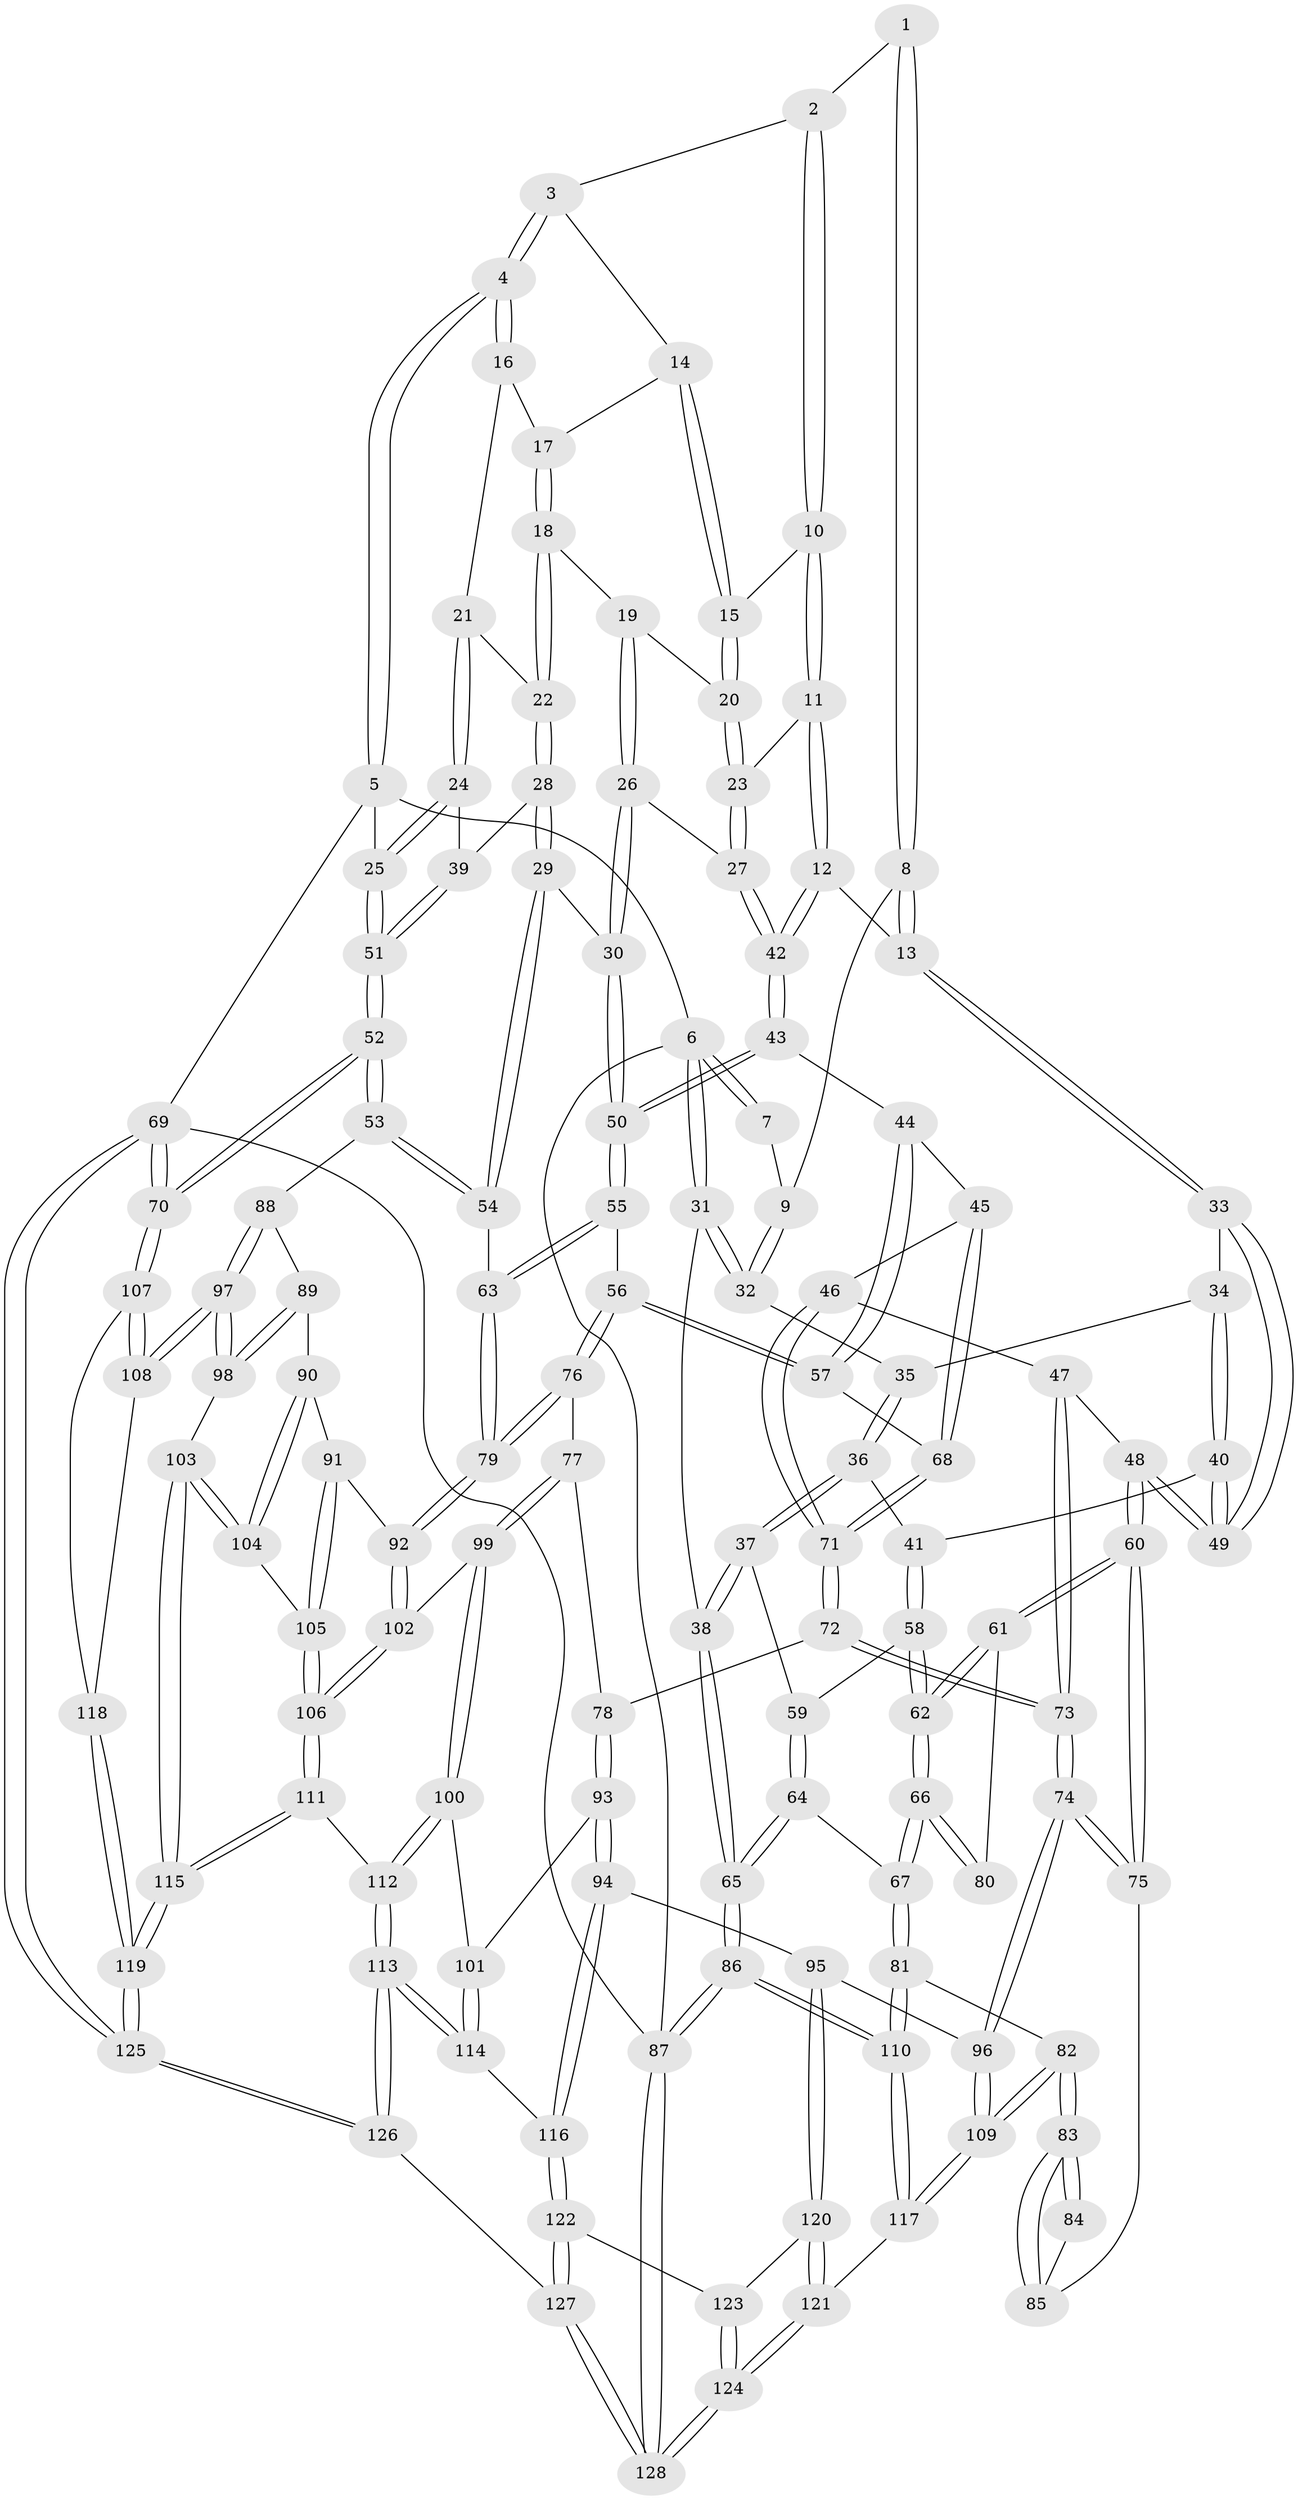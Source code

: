 // coarse degree distribution, {5: 0.3026315789473684, 9: 0.013157894736842105, 3: 0.10526315789473684, 6: 0.18421052631578946, 4: 0.32894736842105265, 7: 0.05263157894736842, 8: 0.013157894736842105}
// Generated by graph-tools (version 1.1) at 2025/21/03/04/25 18:21:29]
// undirected, 128 vertices, 317 edges
graph export_dot {
graph [start="1"]
  node [color=gray90,style=filled];
  1 [pos="+0.4305328939864031+0"];
  2 [pos="+0.585264834822366+0"];
  3 [pos="+0.9320714499904831+0"];
  4 [pos="+1+0"];
  5 [pos="+1+0"];
  6 [pos="+0+0"];
  7 [pos="+0.22352459257954052+0"];
  8 [pos="+0.3592701810829517+0.06775990039479658"];
  9 [pos="+0.19732559454479764+0.10972923874701798"];
  10 [pos="+0.5930472533028225+0"];
  11 [pos="+0.5408342145780612+0.08334103002677327"];
  12 [pos="+0.45698058668786495+0.17894065432678044"];
  13 [pos="+0.4556760256079094+0.17947417783996802"];
  14 [pos="+0.7605992849927066+0.07543466034442901"];
  15 [pos="+0.6303718016666995+0.025817995167374923"];
  16 [pos="+0.8669082531777101+0.06622363222170459"];
  17 [pos="+0.7960635220115486+0.1023723339954832"];
  18 [pos="+0.7729385366397542+0.1675347530134324"];
  19 [pos="+0.753700000524023+0.17464950039329424"];
  20 [pos="+0.6881877294206334+0.1445304133829016"];
  21 [pos="+0.8750271955510256+0.16129772937407846"];
  22 [pos="+0.8430752933429609+0.2076951037226017"];
  23 [pos="+0.6368287183849025+0.21962013771036337"];
  24 [pos="+1+0.17380217803906875"];
  25 [pos="+1+0"];
  26 [pos="+0.7277971681652151+0.25619680711815546"];
  27 [pos="+0.6332407544302491+0.2497097248698792"];
  28 [pos="+0.8731420869480588+0.2892276874549482"];
  29 [pos="+0.844588878183736+0.33523569761216854"];
  30 [pos="+0.786146353073633+0.34200861764524887"];
  31 [pos="+0+0.1792620719328767"];
  32 [pos="+0.19348650433515124+0.11720295087360148"];
  33 [pos="+0.4297880634480161+0.21026697923645665"];
  34 [pos="+0.25699084649802406+0.18162619113033474"];
  35 [pos="+0.19349718820038753+0.11722147696332097"];
  36 [pos="+0.17105927478711908+0.2524238717559171"];
  37 [pos="+0.00606000458492696+0.308854347231927"];
  38 [pos="+0+0.21082657985577405"];
  39 [pos="+0.8983002845624978+0.28004597954566807"];
  40 [pos="+0.2638846105389+0.3109742252751872"];
  41 [pos="+0.19814333275127727+0.3420178147788001"];
  42 [pos="+0.6063941163838885+0.27494257425394747"];
  43 [pos="+0.6045876555450169+0.2999557691704315"];
  44 [pos="+0.5895965145216434+0.33940417491643615"];
  45 [pos="+0.4715799118719072+0.37240967624653637"];
  46 [pos="+0.43879668332319655+0.37567074861494365"];
  47 [pos="+0.4102330542429433+0.37201233289729974"];
  48 [pos="+0.40721140537477213+0.37061384928301766"];
  49 [pos="+0.40370565034826467+0.36150054425556666"];
  50 [pos="+0.7725121735158075+0.35350349116886226"];
  51 [pos="+1+0.44179388393777813"];
  52 [pos="+1+0.4875632564058728"];
  53 [pos="+1+0.4834805815057194"];
  54 [pos="+0.9066068175238794+0.4270683580492832"];
  55 [pos="+0.7403169190266214+0.3974726220222741"];
  56 [pos="+0.6701761141214977+0.44046933011880507"];
  57 [pos="+0.6470509791635732+0.4328901641730028"];
  58 [pos="+0.19013408855378583+0.3508671092541847"];
  59 [pos="+0.07150229370902066+0.3504540725783314"];
  60 [pos="+0.34557360202580634+0.44721611631605784"];
  61 [pos="+0.3408224784910061+0.4480285180403554"];
  62 [pos="+0.21370304027429174+0.43197088321114624"];
  63 [pos="+0.8180769133260222+0.5205391233061886"];
  64 [pos="+0.11218718721632537+0.5267113968906861"];
  65 [pos="+0+0.4831206258325994"];
  66 [pos="+0.1869411782143805+0.47737515564748717"];
  67 [pos="+0.1340929291059873+0.5444491635391978"];
  68 [pos="+0.5931894742726614+0.4638538954201607"];
  69 [pos="+1+1"];
  70 [pos="+1+0.686053395269491"];
  71 [pos="+0.5561919414292885+0.5029323546165515"];
  72 [pos="+0.5491154541440997+0.5252173224716519"];
  73 [pos="+0.4773732704626854+0.5411021195269592"];
  74 [pos="+0.4139201396530561+0.625987503065312"];
  75 [pos="+0.3627600882471243+0.5707112780555975"];
  76 [pos="+0.6902355044782541+0.5161908477529845"];
  77 [pos="+0.6638313981887903+0.5641858475260347"];
  78 [pos="+0.5640838773166977+0.5454534062645042"];
  79 [pos="+0.8091209711666554+0.548340900295251"];
  80 [pos="+0.2775611426889969+0.5043130729455422"];
  81 [pos="+0.15545285258775188+0.6103838500872006"];
  82 [pos="+0.1617192689684474+0.6119029120109455"];
  83 [pos="+0.19378826845473596+0.5983636583620294"];
  84 [pos="+0.2735010386183651+0.5114959185404105"];
  85 [pos="+0.31299596071506575+0.5748379652719491"];
  86 [pos="+0+1"];
  87 [pos="+0+1"];
  88 [pos="+0.9371254360527819+0.562737964690692"];
  89 [pos="+0.9088338463387753+0.5743235091355046"];
  90 [pos="+0.8821436870816391+0.5811648527584723"];
  91 [pos="+0.8490646350734359+0.5803050616686115"];
  92 [pos="+0.8124187929205006+0.558333758324289"];
  93 [pos="+0.559894165398638+0.6610241329718793"];
  94 [pos="+0.5024446656242703+0.7004442964503526"];
  95 [pos="+0.4277064829182107+0.6561656108448273"];
  96 [pos="+0.4165500266906018+0.6422807745313986"];
  97 [pos="+0.951267509274772+0.6946468939418043"];
  98 [pos="+0.9480843278300211+0.6944212584067404"];
  99 [pos="+0.6681681768709258+0.6134109777787895"];
  100 [pos="+0.6526995231975912+0.6352067689900036"];
  101 [pos="+0.6092016696707667+0.6564920566668034"];
  102 [pos="+0.7609758480454055+0.6312608116361972"];
  103 [pos="+0.9413730409796235+0.6945810225218673"];
  104 [pos="+0.9259245037206973+0.6831999392243723"];
  105 [pos="+0.8567103640325517+0.6567173666023"];
  106 [pos="+0.7818116667295482+0.7302276020112143"];
  107 [pos="+1+0.6942792504321357"];
  108 [pos="+0.9538983568190514+0.6952499112446835"];
  109 [pos="+0.2620184301276515+0.7000835753920689"];
  110 [pos="+0+0.9146257319246692"];
  111 [pos="+0.7756559935665548+0.7683354398640497"];
  112 [pos="+0.7427716979683188+0.7755936964599481"];
  113 [pos="+0.719875424570043+0.7882856962675573"];
  114 [pos="+0.6651598360251842+0.7721093078726896"];
  115 [pos="+0.8128830188883973+0.7891301678136085"];
  116 [pos="+0.5218533730179388+0.7799437111565439"];
  117 [pos="+0.27137569976885617+0.8079101437456389"];
  118 [pos="+0.9230492412823406+0.8408726146558776"];
  119 [pos="+0.8783686552942082+0.8758023855530674"];
  120 [pos="+0.3630432354553654+0.7782855704485"];
  121 [pos="+0.29871642329227144+0.8257689921161339"];
  122 [pos="+0.5212647643408725+0.7821824990467287"];
  123 [pos="+0.4366931518234309+0.8029614221621864"];
  124 [pos="+0.341272515423058+0.9073965095308147"];
  125 [pos="+0.9165435295342614+1"];
  126 [pos="+0.5895449350818013+1"];
  127 [pos="+0.5446740768168573+1"];
  128 [pos="+0.4057840797995279+1"];
  1 -- 2;
  1 -- 8;
  1 -- 8;
  2 -- 3;
  2 -- 10;
  2 -- 10;
  3 -- 4;
  3 -- 4;
  3 -- 14;
  4 -- 5;
  4 -- 5;
  4 -- 16;
  4 -- 16;
  5 -- 6;
  5 -- 25;
  5 -- 69;
  6 -- 7;
  6 -- 7;
  6 -- 31;
  6 -- 31;
  6 -- 87;
  7 -- 9;
  8 -- 9;
  8 -- 13;
  8 -- 13;
  9 -- 32;
  9 -- 32;
  10 -- 11;
  10 -- 11;
  10 -- 15;
  11 -- 12;
  11 -- 12;
  11 -- 23;
  12 -- 13;
  12 -- 42;
  12 -- 42;
  13 -- 33;
  13 -- 33;
  14 -- 15;
  14 -- 15;
  14 -- 17;
  15 -- 20;
  15 -- 20;
  16 -- 17;
  16 -- 21;
  17 -- 18;
  17 -- 18;
  18 -- 19;
  18 -- 22;
  18 -- 22;
  19 -- 20;
  19 -- 26;
  19 -- 26;
  20 -- 23;
  20 -- 23;
  21 -- 22;
  21 -- 24;
  21 -- 24;
  22 -- 28;
  22 -- 28;
  23 -- 27;
  23 -- 27;
  24 -- 25;
  24 -- 25;
  24 -- 39;
  25 -- 51;
  25 -- 51;
  26 -- 27;
  26 -- 30;
  26 -- 30;
  27 -- 42;
  27 -- 42;
  28 -- 29;
  28 -- 29;
  28 -- 39;
  29 -- 30;
  29 -- 54;
  29 -- 54;
  30 -- 50;
  30 -- 50;
  31 -- 32;
  31 -- 32;
  31 -- 38;
  32 -- 35;
  33 -- 34;
  33 -- 49;
  33 -- 49;
  34 -- 35;
  34 -- 40;
  34 -- 40;
  35 -- 36;
  35 -- 36;
  36 -- 37;
  36 -- 37;
  36 -- 41;
  37 -- 38;
  37 -- 38;
  37 -- 59;
  38 -- 65;
  38 -- 65;
  39 -- 51;
  39 -- 51;
  40 -- 41;
  40 -- 49;
  40 -- 49;
  41 -- 58;
  41 -- 58;
  42 -- 43;
  42 -- 43;
  43 -- 44;
  43 -- 50;
  43 -- 50;
  44 -- 45;
  44 -- 57;
  44 -- 57;
  45 -- 46;
  45 -- 68;
  45 -- 68;
  46 -- 47;
  46 -- 71;
  46 -- 71;
  47 -- 48;
  47 -- 73;
  47 -- 73;
  48 -- 49;
  48 -- 49;
  48 -- 60;
  48 -- 60;
  50 -- 55;
  50 -- 55;
  51 -- 52;
  51 -- 52;
  52 -- 53;
  52 -- 53;
  52 -- 70;
  52 -- 70;
  53 -- 54;
  53 -- 54;
  53 -- 88;
  54 -- 63;
  55 -- 56;
  55 -- 63;
  55 -- 63;
  56 -- 57;
  56 -- 57;
  56 -- 76;
  56 -- 76;
  57 -- 68;
  58 -- 59;
  58 -- 62;
  58 -- 62;
  59 -- 64;
  59 -- 64;
  60 -- 61;
  60 -- 61;
  60 -- 75;
  60 -- 75;
  61 -- 62;
  61 -- 62;
  61 -- 80;
  62 -- 66;
  62 -- 66;
  63 -- 79;
  63 -- 79;
  64 -- 65;
  64 -- 65;
  64 -- 67;
  65 -- 86;
  65 -- 86;
  66 -- 67;
  66 -- 67;
  66 -- 80;
  66 -- 80;
  67 -- 81;
  67 -- 81;
  68 -- 71;
  68 -- 71;
  69 -- 70;
  69 -- 70;
  69 -- 125;
  69 -- 125;
  69 -- 87;
  70 -- 107;
  70 -- 107;
  71 -- 72;
  71 -- 72;
  72 -- 73;
  72 -- 73;
  72 -- 78;
  73 -- 74;
  73 -- 74;
  74 -- 75;
  74 -- 75;
  74 -- 96;
  74 -- 96;
  75 -- 85;
  76 -- 77;
  76 -- 79;
  76 -- 79;
  77 -- 78;
  77 -- 99;
  77 -- 99;
  78 -- 93;
  78 -- 93;
  79 -- 92;
  79 -- 92;
  81 -- 82;
  81 -- 110;
  81 -- 110;
  82 -- 83;
  82 -- 83;
  82 -- 109;
  82 -- 109;
  83 -- 84;
  83 -- 84;
  83 -- 85;
  83 -- 85;
  84 -- 85;
  86 -- 87;
  86 -- 87;
  86 -- 110;
  86 -- 110;
  87 -- 128;
  87 -- 128;
  88 -- 89;
  88 -- 97;
  88 -- 97;
  89 -- 90;
  89 -- 98;
  89 -- 98;
  90 -- 91;
  90 -- 104;
  90 -- 104;
  91 -- 92;
  91 -- 105;
  91 -- 105;
  92 -- 102;
  92 -- 102;
  93 -- 94;
  93 -- 94;
  93 -- 101;
  94 -- 95;
  94 -- 116;
  94 -- 116;
  95 -- 96;
  95 -- 120;
  95 -- 120;
  96 -- 109;
  96 -- 109;
  97 -- 98;
  97 -- 98;
  97 -- 108;
  97 -- 108;
  98 -- 103;
  99 -- 100;
  99 -- 100;
  99 -- 102;
  100 -- 101;
  100 -- 112;
  100 -- 112;
  101 -- 114;
  101 -- 114;
  102 -- 106;
  102 -- 106;
  103 -- 104;
  103 -- 104;
  103 -- 115;
  103 -- 115;
  104 -- 105;
  105 -- 106;
  105 -- 106;
  106 -- 111;
  106 -- 111;
  107 -- 108;
  107 -- 108;
  107 -- 118;
  108 -- 118;
  109 -- 117;
  109 -- 117;
  110 -- 117;
  110 -- 117;
  111 -- 112;
  111 -- 115;
  111 -- 115;
  112 -- 113;
  112 -- 113;
  113 -- 114;
  113 -- 114;
  113 -- 126;
  113 -- 126;
  114 -- 116;
  115 -- 119;
  115 -- 119;
  116 -- 122;
  116 -- 122;
  117 -- 121;
  118 -- 119;
  118 -- 119;
  119 -- 125;
  119 -- 125;
  120 -- 121;
  120 -- 121;
  120 -- 123;
  121 -- 124;
  121 -- 124;
  122 -- 123;
  122 -- 127;
  122 -- 127;
  123 -- 124;
  123 -- 124;
  124 -- 128;
  124 -- 128;
  125 -- 126;
  125 -- 126;
  126 -- 127;
  127 -- 128;
  127 -- 128;
}
